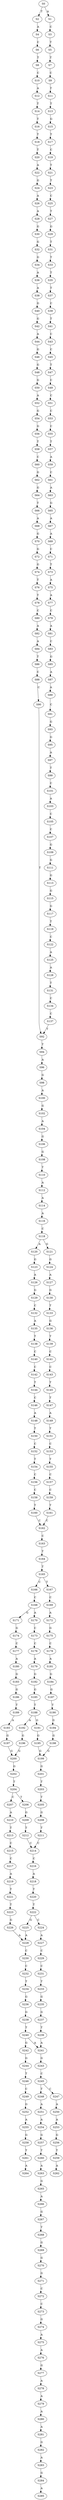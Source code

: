 strict digraph  {
	S0 -> S1 [ label = A ];
	S0 -> S2 [ label = T ];
	S1 -> S3 [ label = C ];
	S2 -> S4 [ label = A ];
	S3 -> S5 [ label = T ];
	S4 -> S6 [ label = C ];
	S5 -> S7 [ label = T ];
	S6 -> S8 [ label = T ];
	S7 -> S9 [ label = C ];
	S8 -> S10 [ label = C ];
	S9 -> S11 [ label = T ];
	S10 -> S12 [ label = A ];
	S11 -> S13 [ label = T ];
	S12 -> S14 [ label = T ];
	S13 -> S15 [ label = G ];
	S14 -> S16 [ label = T ];
	S15 -> S17 [ label = T ];
	S16 -> S18 [ label = T ];
	S17 -> S19 [ label = C ];
	S18 -> S20 [ label = T ];
	S19 -> S21 [ label = T ];
	S20 -> S22 [ label = A ];
	S21 -> S23 [ label = T ];
	S22 -> S24 [ label = G ];
	S23 -> S25 [ label = C ];
	S24 -> S26 [ label = A ];
	S25 -> S27 [ label = T ];
	S26 -> S28 [ label = A ];
	S27 -> S29 [ label = G ];
	S28 -> S30 [ label = G ];
	S29 -> S31 [ label = T ];
	S30 -> S32 [ label = G ];
	S31 -> S33 [ label = T ];
	S32 -> S34 [ label = G ];
	S33 -> S35 [ label = T ];
	S34 -> S36 [ label = A ];
	S35 -> S37 [ label = T ];
	S36 -> S38 [ label = A ];
	S37 -> S39 [ label = C ];
	S38 -> S40 [ label = G ];
	S39 -> S41 [ label = T ];
	S40 -> S42 [ label = G ];
	S41 -> S43 [ label = C ];
	S42 -> S44 [ label = A ];
	S43 -> S45 [ label = C ];
	S44 -> S46 [ label = G ];
	S45 -> S47 [ label = T ];
	S46 -> S48 [ label = G ];
	S47 -> S49 [ label = C ];
	S48 -> S50 [ label = G ];
	S49 -> S51 [ label = C ];
	S50 -> S52 [ label = A ];
	S51 -> S53 [ label = C ];
	S52 -> S54 [ label = G ];
	S53 -> S55 [ label = C ];
	S54 -> S56 [ label = G ];
	S55 -> S57 [ label = T ];
	S56 -> S58 [ label = T ];
	S57 -> S59 [ label = A ];
	S58 -> S60 [ label = C ];
	S59 -> S61 [ label = C ];
	S60 -> S62 [ label = G ];
	S61 -> S63 [ label = A ];
	S62 -> S64 [ label = G ];
	S63 -> S65 [ label = G ];
	S64 -> S66 [ label = T ];
	S65 -> S67 [ label = A ];
	S66 -> S68 [ label = A ];
	S67 -> S69 [ label = A ];
	S68 -> S70 [ label = G ];
	S69 -> S71 [ label = C ];
	S70 -> S72 [ label = G ];
	S71 -> S73 [ label = T ];
	S72 -> S74 [ label = G ];
	S73 -> S75 [ label = A ];
	S74 -> S76 [ label = T ];
	S75 -> S77 [ label = A ];
	S76 -> S78 [ label = T ];
	S77 -> S79 [ label = C ];
	S78 -> S80 [ label = C ];
	S79 -> S81 [ label = A ];
	S80 -> S82 [ label = A ];
	S81 -> S83 [ label = C ];
	S82 -> S84 [ label = A ];
	S83 -> S85 [ label = G ];
	S84 -> S86 [ label = T ];
	S85 -> S87 [ label = A ];
	S86 -> S88 [ label = C ];
	S87 -> S89 [ label = A ];
	S88 -> S90 [ label = C ];
	S89 -> S91 [ label = C ];
	S90 -> S92 [ label = T ];
	S91 -> S93 [ label = G ];
	S92 -> S94 [ label = T ];
	S93 -> S95 [ label = G ];
	S94 -> S96 [ label = A ];
	S95 -> S97 [ label = A ];
	S96 -> S98 [ label = G ];
	S97 -> S99 [ label = T ];
	S98 -> S100 [ label = A ];
	S99 -> S101 [ label = C ];
	S100 -> S102 [ label = G ];
	S101 -> S103 [ label = A ];
	S102 -> S104 [ label = A ];
	S103 -> S105 [ label = C ];
	S104 -> S106 [ label = G ];
	S105 -> S107 [ label = C ];
	S106 -> S108 [ label = G ];
	S107 -> S109 [ label = G ];
	S108 -> S110 [ label = T ];
	S109 -> S111 [ label = G ];
	S110 -> S112 [ label = A ];
	S111 -> S113 [ label = G ];
	S112 -> S114 [ label = A ];
	S113 -> S115 [ label = G ];
	S114 -> S116 [ label = A ];
	S115 -> S117 [ label = G ];
	S116 -> S118 [ label = C ];
	S117 -> S119 [ label = T ];
	S118 -> S120 [ label = A ];
	S118 -> S121 [ label = G ];
	S119 -> S122 [ label = C ];
	S120 -> S123 [ label = G ];
	S121 -> S124 [ label = G ];
	S122 -> S125 [ label = A ];
	S123 -> S126 [ label = A ];
	S124 -> S127 [ label = A ];
	S125 -> S128 [ label = A ];
	S126 -> S129 [ label = G ];
	S127 -> S130 [ label = G ];
	S128 -> S131 [ label = T ];
	S129 -> S132 [ label = C ];
	S130 -> S133 [ label = T ];
	S131 -> S134 [ label = C ];
	S132 -> S135 [ label = A ];
	S133 -> S136 [ label = G ];
	S134 -> S137 [ label = C ];
	S135 -> S138 [ label = T ];
	S136 -> S139 [ label = T ];
	S137 -> S92 [ label = T ];
	S138 -> S140 [ label = C ];
	S139 -> S141 [ label = C ];
	S140 -> S142 [ label = C ];
	S141 -> S143 [ label = C ];
	S142 -> S144 [ label = T ];
	S143 -> S145 [ label = T ];
	S144 -> S146 [ label = C ];
	S145 -> S147 [ label = T ];
	S146 -> S148 [ label = A ];
	S147 -> S149 [ label = A ];
	S148 -> S150 [ label = T ];
	S149 -> S151 [ label = T ];
	S150 -> S152 [ label = C ];
	S151 -> S153 [ label = C ];
	S152 -> S154 [ label = T ];
	S153 -> S155 [ label = T ];
	S154 -> S156 [ label = C ];
	S155 -> S157 [ label = C ];
	S156 -> S158 [ label = C ];
	S157 -> S159 [ label = C ];
	S158 -> S160 [ label = T ];
	S159 -> S161 [ label = T ];
	S160 -> S162 [ label = C ];
	S161 -> S162 [ label = C ];
	S162 -> S163 [ label = C ];
	S163 -> S164 [ label = T ];
	S164 -> S165 [ label = T ];
	S165 -> S166 [ label = C ];
	S165 -> S167 [ label = T ];
	S166 -> S168 [ label = C ];
	S167 -> S169 [ label = C ];
	S168 -> S170 [ label = A ];
	S168 -> S171 [ label = G ];
	S169 -> S172 [ label = A ];
	S170 -> S173 [ label = C ];
	S171 -> S174 [ label = G ];
	S172 -> S175 [ label = G ];
	S173 -> S176 [ label = C ];
	S174 -> S177 [ label = C ];
	S175 -> S178 [ label = C ];
	S176 -> S179 [ label = A ];
	S177 -> S180 [ label = A ];
	S178 -> S181 [ label = A ];
	S179 -> S182 [ label = G ];
	S180 -> S183 [ label = G ];
	S181 -> S184 [ label = G ];
	S182 -> S185 [ label = G ];
	S183 -> S186 [ label = G ];
	S184 -> S187 [ label = G ];
	S185 -> S188 [ label = T ];
	S186 -> S189 [ label = T ];
	S187 -> S190 [ label = T ];
	S188 -> S191 [ label = G ];
	S188 -> S192 [ label = A ];
	S189 -> S193 [ label = A ];
	S190 -> S194 [ label = G ];
	S191 -> S195 [ label = G ];
	S192 -> S196 [ label = G ];
	S193 -> S197 [ label = G ];
	S194 -> S198 [ label = G ];
	S195 -> S199 [ label = G ];
	S196 -> S200 [ label = G ];
	S197 -> S200 [ label = G ];
	S198 -> S199 [ label = G ];
	S199 -> S201 [ label = G ];
	S200 -> S202 [ label = G ];
	S201 -> S203 [ label = T ];
	S202 -> S204 [ label = T ];
	S203 -> S205 [ label = T ];
	S204 -> S206 [ label = T ];
	S204 -> S207 [ label = C ];
	S205 -> S208 [ label = G ];
	S206 -> S209 [ label = G ];
	S207 -> S210 [ label = A ];
	S208 -> S211 [ label = T ];
	S209 -> S212 [ label = T ];
	S210 -> S213 [ label = T ];
	S211 -> S214 [ label = C ];
	S212 -> S214 [ label = C ];
	S213 -> S215 [ label = C ];
	S214 -> S216 [ label = C ];
	S215 -> S217 [ label = C ];
	S216 -> S218 [ label = A ];
	S217 -> S219 [ label = A ];
	S218 -> S220 [ label = T ];
	S219 -> S221 [ label = T ];
	S220 -> S222 [ label = T ];
	S221 -> S223 [ label = T ];
	S222 -> S224 [ label = C ];
	S222 -> S225 [ label = G ];
	S223 -> S226 [ label = G ];
	S224 -> S227 [ label = A ];
	S225 -> S228 [ label = A ];
	S226 -> S228 [ label = A ];
	S227 -> S229 [ label = C ];
	S228 -> S230 [ label = C ];
	S229 -> S231 [ label = C ];
	S230 -> S232 [ label = C ];
	S231 -> S233 [ label = T ];
	S232 -> S234 [ label = T ];
	S233 -> S235 [ label = G ];
	S234 -> S236 [ label = G ];
	S235 -> S237 [ label = G ];
	S236 -> S238 [ label = G ];
	S237 -> S239 [ label = T ];
	S238 -> S240 [ label = T ];
	S239 -> S241 [ label = A ];
	S240 -> S242 [ label = G ];
	S240 -> S241 [ label = A ];
	S241 -> S243 [ label = G ];
	S242 -> S244 [ label = G ];
	S243 -> S245 [ label = C ];
	S244 -> S246 [ label = T ];
	S245 -> S247 [ label = C ];
	S245 -> S248 [ label = T ];
	S246 -> S249 [ label = C ];
	S247 -> S250 [ label = A ];
	S248 -> S251 [ label = A ];
	S249 -> S252 [ label = G ];
	S250 -> S253 [ label = A ];
	S251 -> S254 [ label = A ];
	S252 -> S255 [ label = A ];
	S253 -> S256 [ label = G ];
	S254 -> S257 [ label = G ];
	S255 -> S258 [ label = G ];
	S256 -> S259 [ label = T ];
	S257 -> S260 [ label = T ];
	S258 -> S261 [ label = T ];
	S259 -> S262 [ label = A ];
	S260 -> S263 [ label = A ];
	S261 -> S264 [ label = A ];
	S263 -> S265 [ label = G ];
	S265 -> S266 [ label = A ];
	S266 -> S267 [ label = G ];
	S267 -> S268 [ label = T ];
	S268 -> S269 [ label = G ];
	S269 -> S270 [ label = G ];
	S270 -> S271 [ label = G ];
	S271 -> S272 [ label = C ];
	S272 -> S273 [ label = C ];
	S273 -> S274 [ label = G ];
	S274 -> S275 [ label = A ];
	S275 -> S276 [ label = A ];
	S276 -> S277 [ label = G ];
	S277 -> S278 [ label = A ];
	S278 -> S279 [ label = A ];
	S279 -> S280 [ label = A ];
	S280 -> S281 [ label = A ];
	S281 -> S282 [ label = G ];
	S282 -> S283 [ label = A ];
	S283 -> S284 [ label = G ];
	S284 -> S285 [ label = A ];
}
